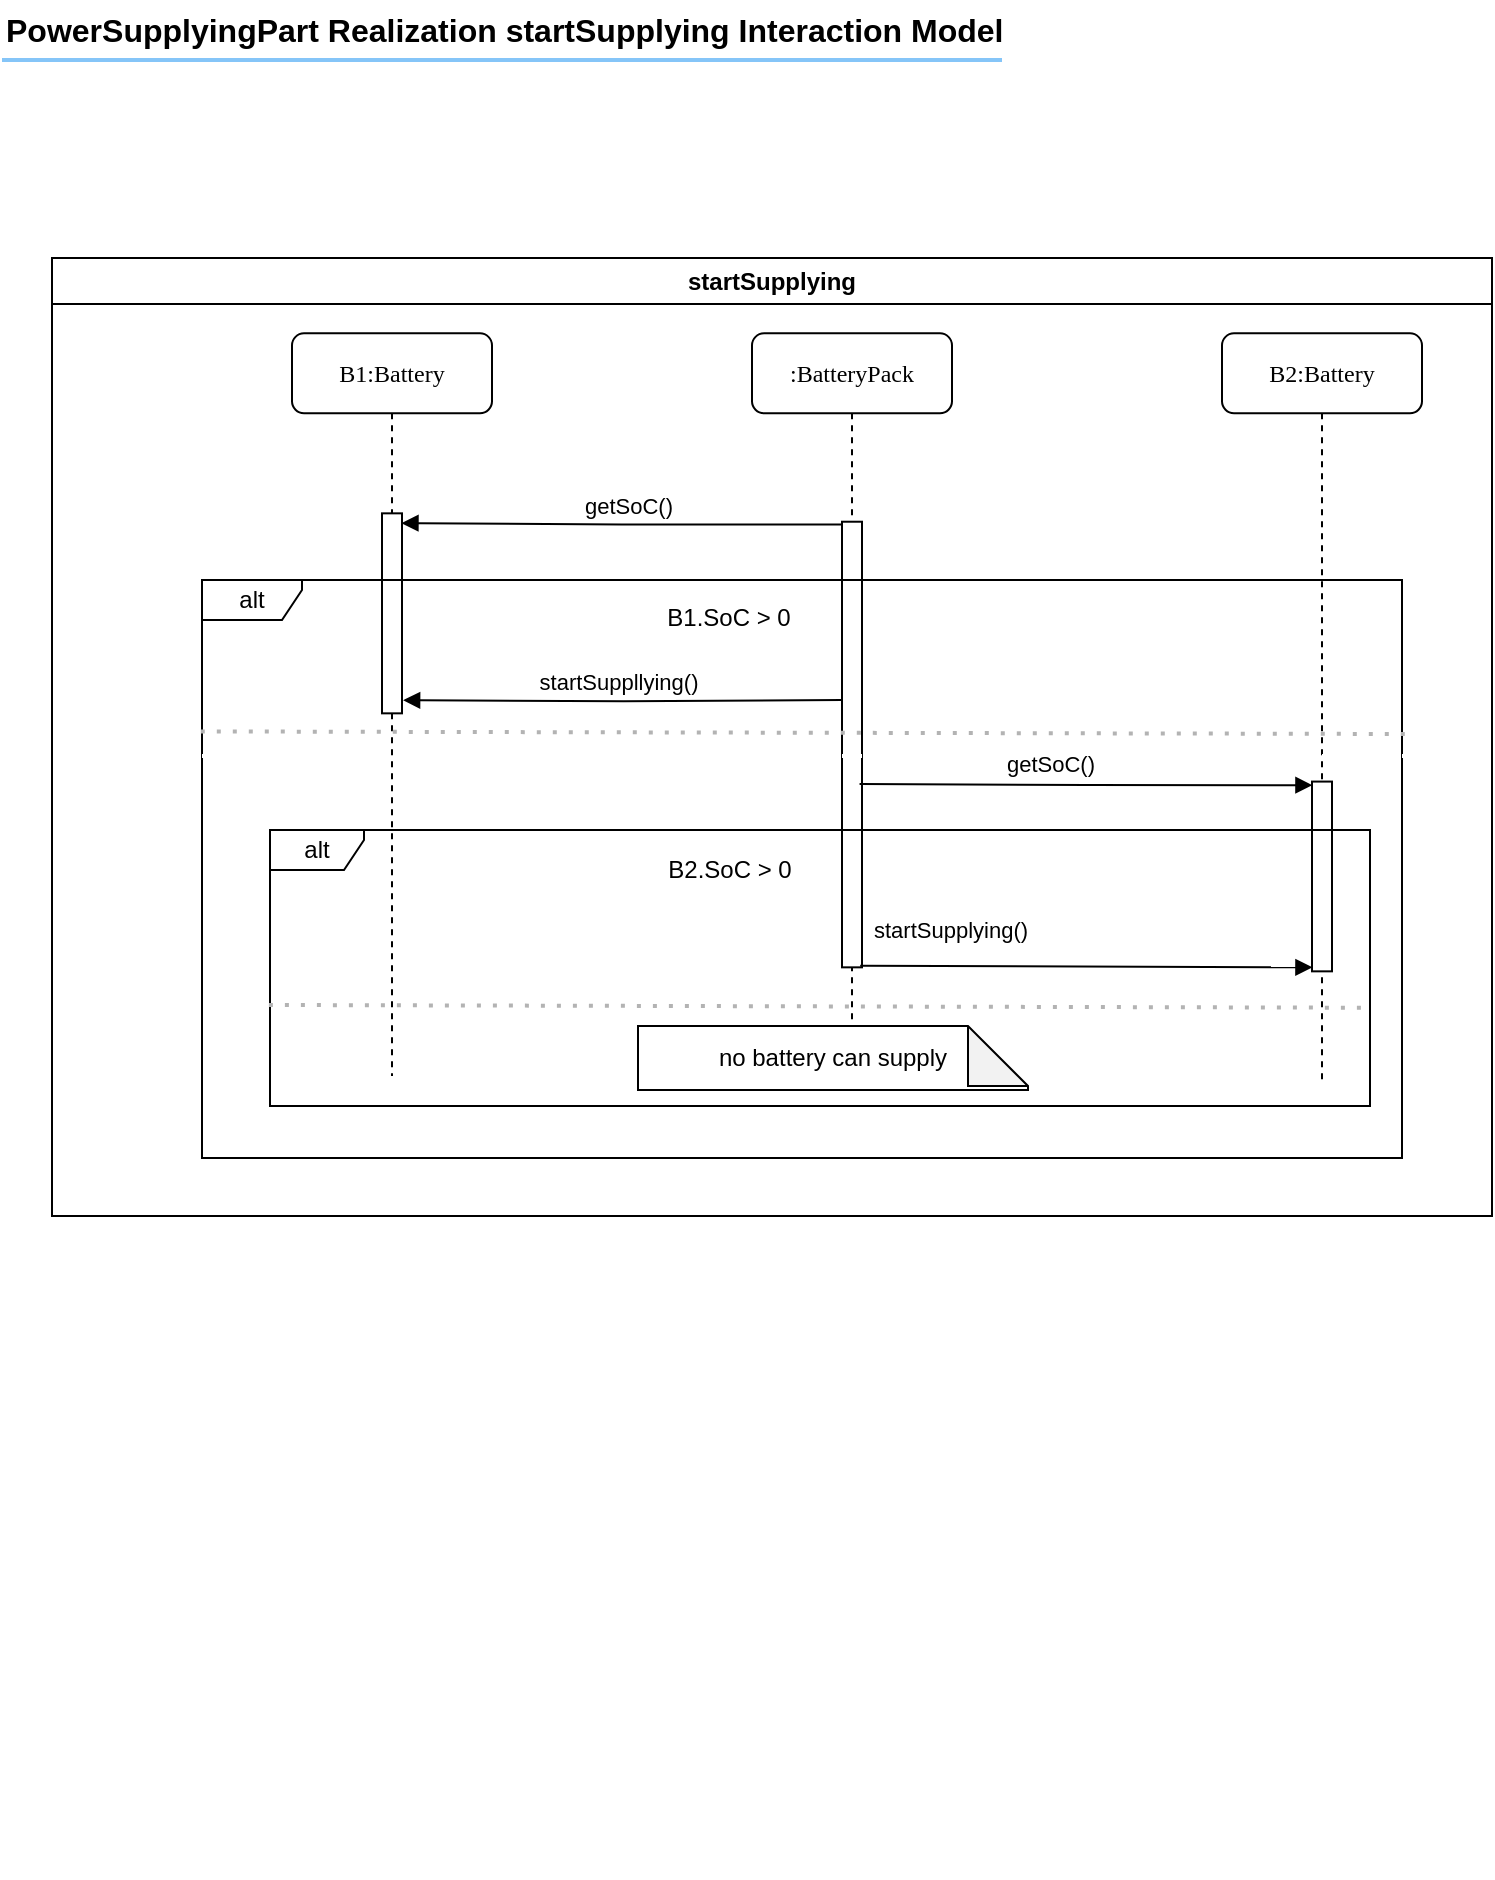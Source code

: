 <mxfile version="26.0.6">
  <diagram name="Page-1" id="mjTT1x47Fcei4zEt5tH7">
    <mxGraphModel dx="516" dy="276" grid="1" gridSize="10" guides="1" tooltips="1" connect="1" arrows="1" fold="1" page="1" pageScale="1" pageWidth="850" pageHeight="1100" math="0" shadow="0">
      <root>
        <mxCell id="0" />
        <mxCell id="1" parent="0" />
        <mxCell id="pkoIFwFUGQ6euqZauWuU-1" value="" style="group" parent="1" vertex="1" connectable="0">
          <mxGeometry x="65" y="169" width="720" height="810" as="geometry" />
        </mxCell>
        <mxCell id="pkoIFwFUGQ6euqZauWuU-2" value=":BatteryPack" style="shape=umlLifeline;perimeter=lifelinePerimeter;whiteSpace=wrap;html=1;container=1;collapsible=0;recursiveResize=0;outlineConnect=0;rounded=1;shadow=0;comic=0;labelBackgroundColor=none;strokeWidth=1;fontFamily=Verdana;fontSize=12;align=center;" parent="pkoIFwFUGQ6euqZauWuU-1" vertex="1">
          <mxGeometry x="350" y="37.67" width="100" height="376.33" as="geometry" />
        </mxCell>
        <mxCell id="pkoIFwFUGQ6euqZauWuU-3" value="" style="html=1;points=[];perimeter=orthogonalPerimeter;rounded=0;shadow=0;comic=0;labelBackgroundColor=none;strokeWidth=1;fontFamily=Verdana;fontSize=12;align=center;" parent="pkoIFwFUGQ6euqZauWuU-2" vertex="1">
          <mxGeometry x="45" y="94.19" width="10" height="222.81" as="geometry" />
        </mxCell>
        <mxCell id="pkoIFwFUGQ6euqZauWuU-4" value="B1:Battery" style="shape=umlLifeline;perimeter=lifelinePerimeter;whiteSpace=wrap;html=1;container=1;collapsible=0;recursiveResize=0;outlineConnect=0;rounded=1;shadow=0;comic=0;labelBackgroundColor=none;strokeWidth=1;fontFamily=Verdana;fontSize=12;align=center;" parent="pkoIFwFUGQ6euqZauWuU-1" vertex="1">
          <mxGeometry x="120" y="37.67" width="100" height="371.33" as="geometry" />
        </mxCell>
        <mxCell id="pkoIFwFUGQ6euqZauWuU-5" value="" style="html=1;points=[];perimeter=orthogonalPerimeter;rounded=0;shadow=0;comic=0;labelBackgroundColor=none;strokeWidth=1;fontFamily=Verdana;fontSize=12;align=center;" parent="pkoIFwFUGQ6euqZauWuU-4" vertex="1">
          <mxGeometry x="45" y="90" width="10" height="100" as="geometry" />
        </mxCell>
        <mxCell id="pkoIFwFUGQ6euqZauWuU-6" value="B2:Battery" style="shape=umlLifeline;perimeter=lifelinePerimeter;whiteSpace=wrap;html=1;container=1;collapsible=0;recursiveResize=0;outlineConnect=0;rounded=1;shadow=0;comic=0;labelBackgroundColor=none;strokeWidth=1;fontFamily=Verdana;fontSize=12;align=center;" parent="pkoIFwFUGQ6euqZauWuU-1" vertex="1">
          <mxGeometry x="585" y="37.67" width="100" height="375.33" as="geometry" />
        </mxCell>
        <mxCell id="pkoIFwFUGQ6euqZauWuU-7" value="" style="html=1;points=[];perimeter=orthogonalPerimeter;rounded=0;shadow=0;comic=0;labelBackgroundColor=none;strokeWidth=1;fontFamily=Verdana;fontSize=12;align=center;" parent="pkoIFwFUGQ6euqZauWuU-6" vertex="1">
          <mxGeometry x="45" y="224.12" width="10" height="94.88" as="geometry" />
        </mxCell>
        <mxCell id="pkoIFwFUGQ6euqZauWuU-37" style="edgeStyle=orthogonalEdgeStyle;rounded=0;orthogonalLoop=1;jettySize=auto;html=1;entryX=0.973;entryY=0.049;entryDx=0;entryDy=0;entryPerimeter=0;exitX=-0.041;exitY=0.006;exitDx=0;exitDy=0;exitPerimeter=0;endArrow=block;endFill=1;" parent="pkoIFwFUGQ6euqZauWuU-1" source="pkoIFwFUGQ6euqZauWuU-3" target="pkoIFwFUGQ6euqZauWuU-5" edge="1">
          <mxGeometry relative="1" as="geometry">
            <Array as="points">
              <mxPoint x="285" y="133" />
            </Array>
          </mxGeometry>
        </mxCell>
        <mxCell id="pkoIFwFUGQ6euqZauWuU-38" value="getSoC()" style="edgeLabel;html=1;align=center;verticalAlign=middle;resizable=0;points=[];labelBackgroundColor=none;" parent="pkoIFwFUGQ6euqZauWuU-37" vertex="1" connectable="0">
          <mxGeometry x="-0.023" relative="1" as="geometry">
            <mxPoint x="1" y="-9" as="offset" />
          </mxGeometry>
        </mxCell>
        <mxCell id="pkoIFwFUGQ6euqZauWuU-8" value="startSupplying" style="swimlane;whiteSpace=wrap;html=1;startSize=23;fillColor=default;" parent="pkoIFwFUGQ6euqZauWuU-1" vertex="1">
          <mxGeometry width="720" height="479" as="geometry" />
        </mxCell>
        <mxCell id="pkoIFwFUGQ6euqZauWuU-16" value="alt" style="shape=umlFrame;whiteSpace=wrap;html=1;pointerEvents=0;width=50;height=20;" parent="pkoIFwFUGQ6euqZauWuU-8" vertex="1">
          <mxGeometry x="75" y="161" width="600" height="289" as="geometry" />
        </mxCell>
        <mxCell id="pkoIFwFUGQ6euqZauWuU-39" style="edgeStyle=orthogonalEdgeStyle;rounded=0;orthogonalLoop=1;jettySize=auto;html=1;entryX=-0.056;entryY=0.338;entryDx=0;entryDy=0;entryPerimeter=0;endArrow=none;endFill=0;startArrow=block;startFill=1;" parent="pkoIFwFUGQ6euqZauWuU-8" edge="1">
          <mxGeometry relative="1" as="geometry">
            <mxPoint x="175.56" y="221.092" as="sourcePoint" />
            <Array as="points" />
            <mxPoint x="395.0" y="221.031" as="targetPoint" />
          </mxGeometry>
        </mxCell>
        <mxCell id="pkoIFwFUGQ6euqZauWuU-40" value="startSuppllying()" style="edgeLabel;html=1;align=center;verticalAlign=middle;resizable=0;points=[];labelBackgroundColor=none;" parent="pkoIFwFUGQ6euqZauWuU-39" vertex="1" connectable="0">
          <mxGeometry x="-0.021" relative="1" as="geometry">
            <mxPoint y="-10" as="offset" />
          </mxGeometry>
        </mxCell>
        <mxCell id="pkoIFwFUGQ6euqZauWuU-49" value="alt" style="shape=umlFrame;whiteSpace=wrap;html=1;pointerEvents=0;width=47;height=20;" parent="pkoIFwFUGQ6euqZauWuU-8" vertex="1">
          <mxGeometry x="109" y="286" width="550" height="138" as="geometry" />
        </mxCell>
        <mxCell id="pkoIFwFUGQ6euqZauWuU-50" value="" style="endArrow=none;dashed=1;html=1;dashPattern=1 3;strokeWidth=2;rounded=0;strokeColor=#FFFFFF;exitX=-0.002;exitY=0.267;exitDx=0;exitDy=0;exitPerimeter=0;entryX=1.002;entryY=0.267;entryDx=0;entryDy=0;entryPerimeter=0;comic=0;" parent="pkoIFwFUGQ6euqZauWuU-8" edge="1">
          <mxGeometry width="50" height="50" relative="1" as="geometry">
            <mxPoint x="75.0" y="249.003" as="sourcePoint" />
            <mxPoint x="677.4" y="249.003" as="targetPoint" />
          </mxGeometry>
        </mxCell>
        <mxCell id="pkoIFwFUGQ6euqZauWuU-51" value="" style="endArrow=none;dashed=1;html=1;dashPattern=1 3;strokeWidth=2;rounded=0;strokeColor=#B3B3B3;exitX=-0.001;exitY=0.634;exitDx=0;exitDy=0;exitPerimeter=0;entryX=0.998;entryY=0.644;entryDx=0;entryDy=0;entryPerimeter=0;" parent="pkoIFwFUGQ6euqZauWuU-8" source="pkoIFwFUGQ6euqZauWuU-49" target="pkoIFwFUGQ6euqZauWuU-49" edge="1">
          <mxGeometry width="50" height="50" relative="1" as="geometry">
            <mxPoint x="84" y="248" as="sourcePoint" />
            <mxPoint x="686" y="248" as="targetPoint" />
          </mxGeometry>
        </mxCell>
        <mxCell id="pkoIFwFUGQ6euqZauWuU-52" value="B1.SoC &amp;gt; 0" style="text;html=1;align=center;verticalAlign=middle;whiteSpace=wrap;rounded=0;fillColor=default;" parent="pkoIFwFUGQ6euqZauWuU-8" vertex="1">
          <mxGeometry x="299" y="165" width="79" height="30" as="geometry" />
        </mxCell>
        <mxCell id="pkoIFwFUGQ6euqZauWuU-54" value="B2.SoC &amp;gt; 0" style="text;html=1;align=center;verticalAlign=middle;whiteSpace=wrap;rounded=0;strokeColor=#FFFFFF;comic=0;" parent="pkoIFwFUGQ6euqZauWuU-8" vertex="1">
          <mxGeometry x="303.5" y="290.5" width="70" height="30" as="geometry" />
        </mxCell>
        <mxCell id="pkoIFwFUGQ6euqZauWuU-57" value="no battery can supply" style="shape=note;whiteSpace=wrap;html=1;backgroundOutline=1;darkOpacity=0.05;" parent="pkoIFwFUGQ6euqZauWuU-8" vertex="1">
          <mxGeometry x="293" y="384" width="195" height="32" as="geometry" />
        </mxCell>
        <mxCell id="pkoIFwFUGQ6euqZauWuU-58" value="" style="endArrow=none;dashed=1;html=1;dashPattern=1 3;strokeWidth=2;rounded=0;strokeColor=#B3B3B3;exitX=-0.001;exitY=0.262;exitDx=0;exitDy=0;exitPerimeter=0;" parent="pkoIFwFUGQ6euqZauWuU-8" source="pkoIFwFUGQ6euqZauWuU-16" edge="1">
          <mxGeometry width="50" height="50" relative="1" as="geometry">
            <mxPoint x="72" y="238" as="sourcePoint" />
            <mxPoint x="677" y="238" as="targetPoint" />
          </mxGeometry>
        </mxCell>
        <mxCell id="pkoIFwFUGQ6euqZauWuU-45" value="&lt;b&gt;PowerSupplyingPart Realization startSupplying Interaction Model&lt;/b&gt;" style="text;fontSize=16;verticalAlign=middle;strokeColor=none;fillColor=none;whiteSpace=wrap;html=1;" parent="1" vertex="1">
          <mxGeometry x="40" y="40" width="510" height="30" as="geometry" />
        </mxCell>
        <mxCell id="pkoIFwFUGQ6euqZauWuU-46" value="" style="dashed=0;shape=line;strokeWidth=2;noLabel=1;strokeColor=#0C8CF2;opacity=50;" parent="1" vertex="1">
          <mxGeometry x="40" y="65" width="500" height="10" as="geometry" />
        </mxCell>
        <mxCell id="pkoIFwFUGQ6euqZauWuU-41" style="edgeStyle=orthogonalEdgeStyle;rounded=0;orthogonalLoop=1;jettySize=auto;html=1;entryX=0.022;entryY=0.019;entryDx=0;entryDy=0;entryPerimeter=0;exitX=0.879;exitY=0.012;exitDx=0;exitDy=0;exitPerimeter=0;endArrow=block;endFill=1;" parent="1" target="pkoIFwFUGQ6euqZauWuU-7" edge="1">
          <mxGeometry relative="1" as="geometry">
            <mxPoint x="468.79" y="432.01" as="sourcePoint" />
          </mxGeometry>
        </mxCell>
        <mxCell id="pkoIFwFUGQ6euqZauWuU-42" value="getSoC()" style="edgeLabel;html=1;align=center;verticalAlign=middle;resizable=0;points=[];labelBackgroundColor=none;" parent="pkoIFwFUGQ6euqZauWuU-41" vertex="1" connectable="0">
          <mxGeometry x="0.011" y="1" relative="1" as="geometry">
            <mxPoint x="-19" y="-10" as="offset" />
          </mxGeometry>
        </mxCell>
        <mxCell id="pkoIFwFUGQ6euqZauWuU-43" style="rounded=0;orthogonalLoop=1;jettySize=auto;html=1;entryX=0.022;entryY=0.979;entryDx=0;entryDy=0;entryPerimeter=0;endArrow=block;endFill=1;exitX=0.91;exitY=0.96;exitDx=0;exitDy=0;exitPerimeter=0;" parent="1" target="pkoIFwFUGQ6euqZauWuU-7" edge="1">
          <mxGeometry relative="1" as="geometry">
            <mxPoint x="469.1" y="522.838" as="sourcePoint" />
          </mxGeometry>
        </mxCell>
        <mxCell id="pkoIFwFUGQ6euqZauWuU-44" value="startSupplying()" style="edgeLabel;html=1;align=left;verticalAlign=middle;resizable=0;points=[];labelBackgroundColor=none;" parent="pkoIFwFUGQ6euqZauWuU-43" vertex="1" connectable="0">
          <mxGeometry x="0.025" y="1" relative="1" as="geometry">
            <mxPoint x="-111" y="-18" as="offset" />
          </mxGeometry>
        </mxCell>
      </root>
    </mxGraphModel>
  </diagram>
</mxfile>
